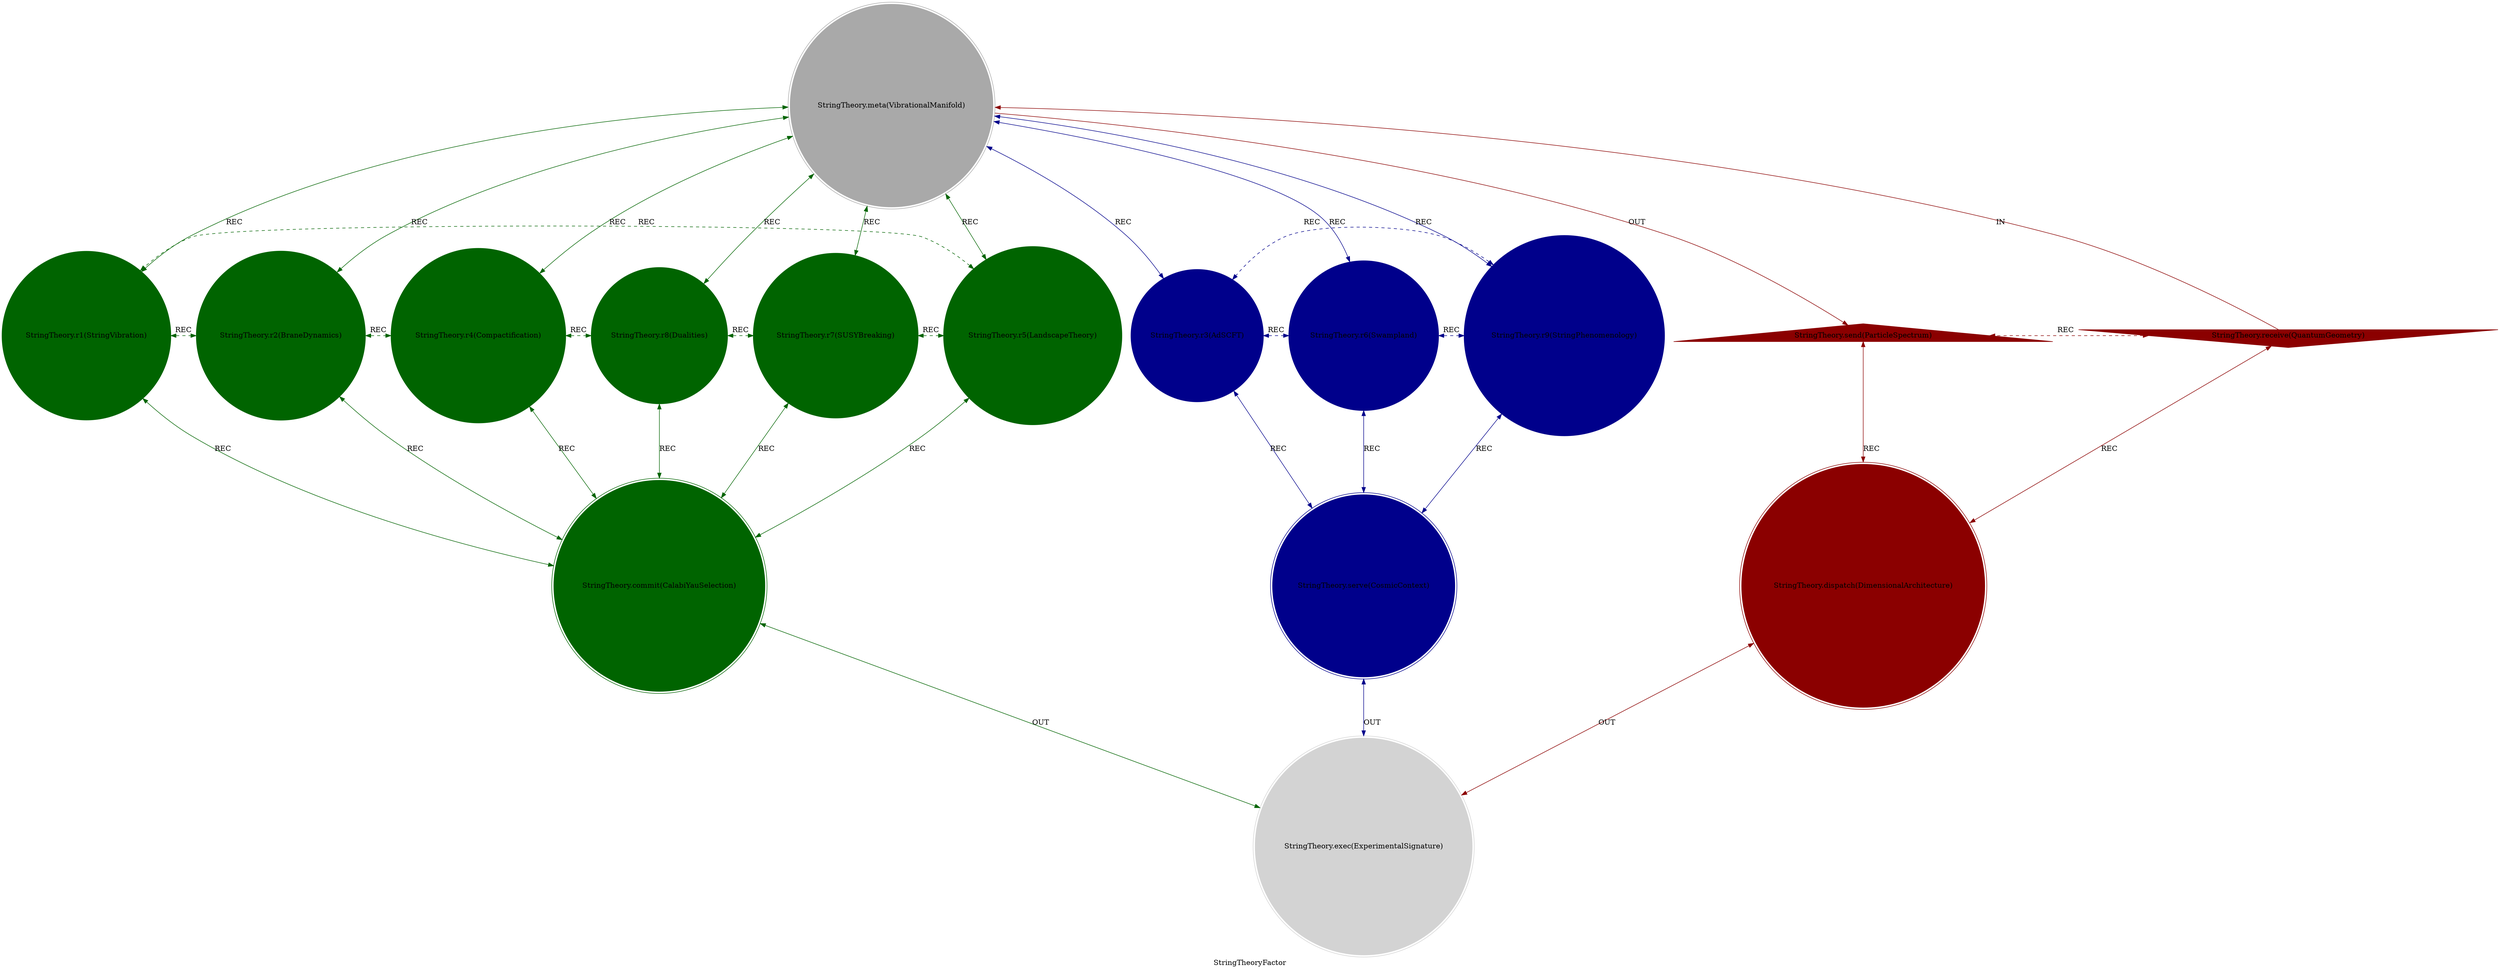 strict digraph StringTheoryFactor {
    style = filled;
    color = lightgray;
    node [shape = circle; style = filled; color = lightgreen;];
    edge [color = darkgray;];
    label = "StringTheoryFactor";
    comment = "The vibrational foundation of reality. Not particles but resonant modes in higher-dimensional manifolds—where the cosmic symphony plays the mathematics of existence through harmonic relationships and dimensional braiding.";
    
    spark_0_string_theory_t [label = "StringTheory.meta(VibrationalManifold)";comment = "Abstract: The Principle of Resonance. The meta-pattern that any vibration can structure reality—the parent of all string-theoretic frameworks where dimensional topology and harmonic modes co-create existence.";shape = doublecircle;color = darkgray;];
    spark_1_string_theory_t [label = "StringTheory.r1(StringVibration)";comment = "Initiation: The Fundamental Oscillation. The primal note in the cosmic symphony—where one-dimensional extended objects replace point particles, and their vibrational modes determine particle properties, mass, and charge.";color = darkgreen;];
    spark_2_string_theory_t [label = "StringTheory.r2(BraneDynamics)";comment = "Response: The Extended Object Interactions. The behavior of higher-dimensional membranes—where strings are just 1-branes, and D-branes provide anchor points for open strings, creating the stage for cosmic drama.";color = darkgreen;];
    spark_4_string_theory_t [label = "StringTheory.r4(Compactification)";comment = "Integration: The Hidden Dimensions. The process of curling up extra dimensions into Calabi-Yau manifolds—where 10/26 dimensions become the 4 we experience, and geometric choices determine physical constants and particle content.";color = darkgreen;];
    spark_8_string_theory_t [label = "StringTheory.r8(Dualities)";comment = "Reflection: The Conceptual Mirrors. The deep connections between different string theories—where T-duality relates large and small radii, S-duality relates strong and weak coupling, and all five superstring theories unite in M-theory.";color = darkgreen;];
    spark_7_string_theory_t [label = "StringTheory.r7(SUSYBreaking)";comment = "Consolidation: The Symmetry Hiding. The mechanism where supersymmetry, while present fundamentally, becomes hidden at our energy scales—explaining why we don't see superpartners everywhere while preserving mathematical consistency.";color = darkgreen;];
    spark_5_string_theory_t [label = "StringTheory.r5(LandscapeTheory)";comment = "Propagation: The Cosmic Diversity. The vast ensemble of possible vacuum states—where each compactification choice creates a different universe with different laws, potentially explaining our specific physical constants through anthropic selection.";color = darkgreen;];
    spark_3_string_theory_t [label = "StringTheory.r3(AdSCFT)";comment = "Thesis: The Holographic Principle. The Anti-de Sitter/Conformal Field Theory correspondence—where a gravitational theory in bulk spacetime equals a quantum field theory on its boundary, suggesting reality might be encoded on cosmic horizons.";color = darkblue;];
    spark_6_string_theory_t [label = "StringTheory.r6(Swampland)";comment = "Antithesis: The Forbidden Territories. The conjectures about which effective field theories cannot couple to quantum gravity—setting boundaries on the string landscape and potentially making testable predictions.";color = darkblue;];
    spark_9_string_theory_t [label = "StringTheory.r9(StringPhenomenology)";comment = "Synthesis: The Bridge to Experiment. The effort to connect string theory to observable physics—predicting supersymmetric particles, extra dimensions at colliders, or cosmic signatures from the early universe.";color = darkblue;];
    spark_a_string_theory_t [label = "StringTheory.receive(QuantumGeometry)";comment = "Potential: The Pre-String Substrate. The quantum foam where strings first condense—the realm of non-commutative geometry and topological phases that birth stringy excitations.";shape = invtriangle;color = darkred;];
    spark_b_string_theory_t [label = "StringTheory.send(ParticleSpectrum)";comment = "Manifest: The Observable Universe. The specific particles and forces that emerge from string vibrations—the Standard Model particles as particular harmonic modes of fundamental strings.";shape = triangle;color = darkred;];
    spark_c_string_theory_t [label = "StringTheory.dispatch(DimensionalArchitecture)";comment = "Why-Who: The Choice of Spacetime Fabric. The decision of how many dimensions, what signature, and what topology—the fundamental architectural choices that determine which physical realities can emerge.";shape = doublecircle;color = darkred;];
    spark_d_string_theory_t [label = "StringTheory.commit(CalabiYauSelection)";comment = "What-How: The Specific Compactification. The choice of exact Calabi-Yau manifold and flux configurations—the detailed engineering that produces our specific particle physics from the abstract string framework.";shape = doublecircle;color = darkgreen;];
    spark_e_string_theory_t [label = "StringTheory.serve(CosmicContext)";comment = "When-Where: The Embedding in Cosmology. How string theory manifests in our specific cosmic history—inflation, dark energy, and the thermal history of the universe as seen through stringy eyes.";shape = doublecircle;color = darkblue;];
    spark_f_string_theory_t [label = "StringTheory.exec(ExperimentalSignature)";comment = "Which-Closure: The Testable Prediction. The specific observational consequences—gravitational waves from cosmic strings, extra dimensions at the LHC, or dark matter candidates from string theory.";shape = doublecircle;color = lightgray;];
    
    spark_a_string_theory_t -> spark_0_string_theory_t [label = "IN"; comment = "Quantum geometry condenses into vibrational manifolds"; color = darkred; constraint = false;];
    spark_0_string_theory_t -> spark_b_string_theory_t [label = "OUT"; comment = "Vibrational manifolds generate particle spectra"; color = darkred;];
    spark_0_string_theory_t -> spark_3_string_theory_t [label = "REC"; comment = "Vibrations create holographic encodings"; color = darkblue; dir = both;];
    spark_0_string_theory_t -> spark_6_string_theory_t [label = "REC"; comment = "Vibrations define landscape boundaries"; color = darkblue; dir = both;];
    spark_0_string_theory_t -> spark_9_string_theory_t [label = "REC"; comment = "Vibrations connect to experimental physics"; color = darkblue; dir = both;];
    spark_0_string_theory_t -> spark_1_string_theory_t [label = "REC"; comment = "Manifolds host fundamental string vibrations"; color = darkgreen; dir = both;];
    spark_0_string_theory_t -> spark_2_string_theory_t [label = "REC"; comment = "Manifolds support brane dynamics"; color = darkgreen; dir = both;];
    spark_0_string_theory_t -> spark_4_string_theory_t [label = "REC"; comment = "Manifolds undergo dimensional compactification"; color = darkgreen; dir = both;];
    spark_0_string_theory_t -> spark_8_string_theory_t [label = "REC"; comment = "Manifolds reveal dual relationships"; color = darkgreen; dir = both;];
    spark_0_string_theory_t -> spark_7_string_theory_t [label = "REC"; comment = "Manifolds hide supersymmetry"; color = darkgreen; dir = both;];
    spark_0_string_theory_t -> spark_5_string_theory_t [label = "REC"; comment = "Manifolds populate the cosmic landscape"; color = darkgreen; dir = both;];
    
    spark_a_string_theory_t -> spark_c_string_theory_t [label = "REC"; comment = "Quantum geometry suggests dimensional architecture"; color = darkred; dir = both;];
    spark_b_string_theory_t -> spark_c_string_theory_t [label = "REC"; comment = "Particle spectrum reveals dimensional structure"; color = darkred; dir = both;];
    spark_1_string_theory_t -> spark_d_string_theory_t [label = "REC"; comment = "String vibrations select Calabi-Yau shapes"; color = darkgreen; dir = both;];
    spark_2_string_theory_t -> spark_d_string_theory_t [label = "REC"; comment = "Brane dynamics constrain compactification choices"; color = darkgreen; dir = both;];
    spark_4_string_theory_t -> spark_d_string_theory_t [label = "REC"; comment = "Compactification implements specific geometries"; color = darkgreen; dir = both;];
    spark_8_string_theory_t -> spark_d_string_theory_t [label = "REC"; comment = "Dualities relate different geometric choices"; color = darkgreen; dir = both;];
    spark_7_string_theory_t -> spark_d_string_theory_t [label = "REC"; comment = "SUSY breaking mechanisms prefer certain geometries"; color = darkgreen; dir = both;];
    spark_5_string_theory_t -> spark_d_string_theory_t [label = "REC"; comment = "Landscape exploration maps geometric possibilities"; color = darkgreen; dir = both;];
    spark_3_string_theory_t -> spark_e_string_theory_t [label = "REC"; comment = "Holography places strings in cosmic context"; color = darkblue; dir = both;];
    spark_6_string_theory_t -> spark_e_string_theory_t [label = "REC"; comment = "Swampland constraints shape cosmic evolution"; color = darkblue; dir = both;];
    spark_9_string_theory_t -> spark_e_string_theory_t [label = "REC"; comment = "Phenomenology connects to cosmological observations"; color = darkblue; dir = both;];
    
    spark_1_string_theory_t -> spark_2_string_theory_t [label = "REC"; comment = "String vibrations naturally extend to brane dynamics"; color = darkgreen; dir = both; style = dashed; constraint = false;];
    spark_2_string_theory_t -> spark_4_string_theory_t [label = "REC"; comment = "Brane interactions require dimensional compactification"; color = darkgreen; dir = both; style = dashed; constraint = false;];
    spark_4_string_theory_t -> spark_8_string_theory_t [label = "REC"; comment = "Compactification reveals deep dualities"; color = darkgreen; dir = both; style = dashed; constraint = false;];
    spark_8_string_theory_t -> spark_7_string_theory_t [label = "REC"; comment = "Dualities constrain supersymmetry breaking"; color = darkgreen; dir = both; style = dashed; constraint = false;];
    spark_7_string_theory_t -> spark_5_string_theory_t [label = "REC"; comment = "SUSY breaking mechanisms populate the landscape"; color = darkgreen; dir = both; style = dashed; constraint = false;];
    spark_5_string_theory_t -> spark_1_string_theory_t [label = "REC"; comment = "Landscape exploration reveals new vibrational modes"; color = darkgreen; dir = both; style = dashed; constraint = false;];
    spark_3_string_theory_t -> spark_6_string_theory_t [label = "REC"; comment = "Holographic principle suggests swampland constraints"; color = darkblue; dir = both; style = dashed; constraint = false;];
    spark_6_string_theory_t -> spark_9_string_theory_t [label = "REC"; comment = "Swampland conjectures guide phenomenological searches"; color = darkblue; dir = both; style = dashed; constraint = false;];
    spark_9_string_theory_t -> spark_3_string_theory_t [label = "REC"; comment = "Phenomenological tests verify holographic principles"; color = darkblue; dir = both; style = dashed; constraint = false;];
    spark_a_string_theory_t -> spark_b_string_theory_t [label = "REC"; comment = "Quantum geometry naturally manifests as particle spectrum"; color = darkred; dir = both; style = dashed; constraint = false;];
    
    spark_c_string_theory_t -> spark_f_string_theory_t [label = "OUT"; comment = "Dimensional architecture determines experimental signatures"; color = darkred; dir = both;];
    spark_d_string_theory_t -> spark_f_string_theory_t [label = "OUT"; comment = "Calabi-Yau choices produce specific testable predictions"; color = darkgreen; dir = both;];
    spark_e_string_theory_t -> spark_f_string_theory_t [label = "OUT"; comment = "Cosmic context creates observable consequences"; color = darkblue; dir = both;];
}
